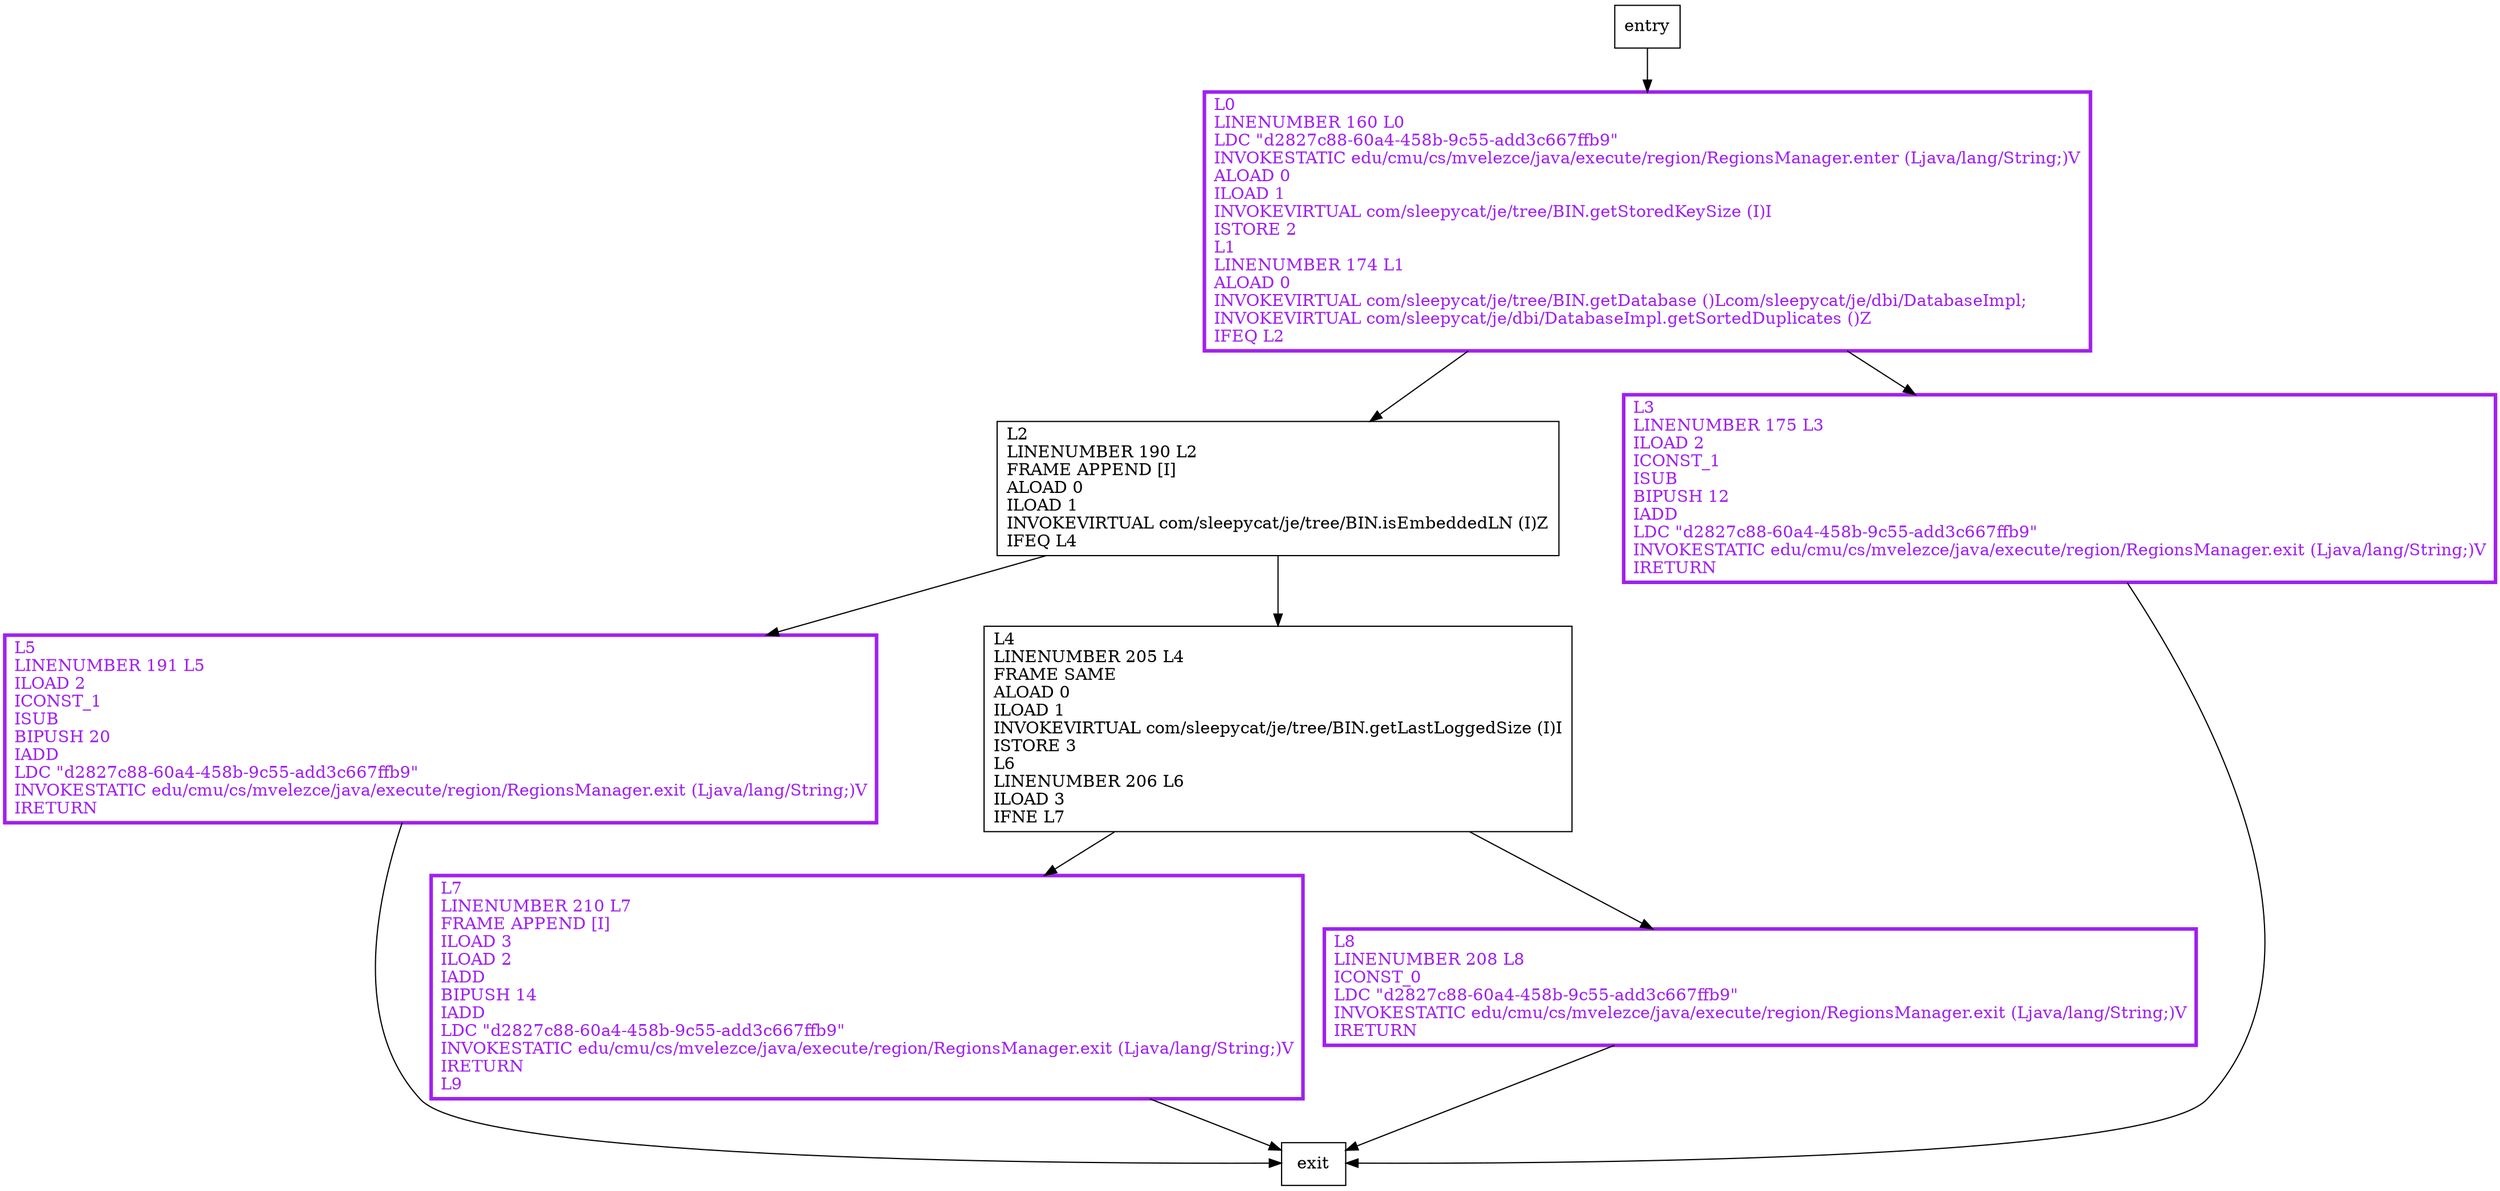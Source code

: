 digraph getStorageSize {
node [shape=record];
81858337 [label="L7\lLINENUMBER 210 L7\lFRAME APPEND [I]\lILOAD 3\lILOAD 2\lIADD\lBIPUSH 14\lIADD\lLDC \"d2827c88-60a4-458b-9c55-add3c667ffb9\"\lINVOKESTATIC edu/cmu/cs/mvelezce/java/execute/region/RegionsManager.exit (Ljava/lang/String;)V\lIRETURN\lL9\l"];
828197363 [label="L5\lLINENUMBER 191 L5\lILOAD 2\lICONST_1\lISUB\lBIPUSH 20\lIADD\lLDC \"d2827c88-60a4-458b-9c55-add3c667ffb9\"\lINVOKESTATIC edu/cmu/cs/mvelezce/java/execute/region/RegionsManager.exit (Ljava/lang/String;)V\lIRETURN\l"];
1884482707 [label="L4\lLINENUMBER 205 L4\lFRAME SAME\lALOAD 0\lILOAD 1\lINVOKEVIRTUAL com/sleepycat/je/tree/BIN.getLastLoggedSize (I)I\lISTORE 3\lL6\lLINENUMBER 206 L6\lILOAD 3\lIFNE L7\l"];
1436720527 [label="L0\lLINENUMBER 160 L0\lLDC \"d2827c88-60a4-458b-9c55-add3c667ffb9\"\lINVOKESTATIC edu/cmu/cs/mvelezce/java/execute/region/RegionsManager.enter (Ljava/lang/String;)V\lALOAD 0\lILOAD 1\lINVOKEVIRTUAL com/sleepycat/je/tree/BIN.getStoredKeySize (I)I\lISTORE 2\lL1\lLINENUMBER 174 L1\lALOAD 0\lINVOKEVIRTUAL com/sleepycat/je/tree/BIN.getDatabase ()Lcom/sleepycat/je/dbi/DatabaseImpl;\lINVOKEVIRTUAL com/sleepycat/je/dbi/DatabaseImpl.getSortedDuplicates ()Z\lIFEQ L2\l"];
1618159634 [label="L8\lLINENUMBER 208 L8\lICONST_0\lLDC \"d2827c88-60a4-458b-9c55-add3c667ffb9\"\lINVOKESTATIC edu/cmu/cs/mvelezce/java/execute/region/RegionsManager.exit (Ljava/lang/String;)V\lIRETURN\l"];
234692990 [label="L2\lLINENUMBER 190 L2\lFRAME APPEND [I]\lALOAD 0\lILOAD 1\lINVOKEVIRTUAL com/sleepycat/je/tree/BIN.isEmbeddedLN (I)Z\lIFEQ L4\l"];
935348528 [label="L3\lLINENUMBER 175 L3\lILOAD 2\lICONST_1\lISUB\lBIPUSH 12\lIADD\lLDC \"d2827c88-60a4-458b-9c55-add3c667ffb9\"\lINVOKESTATIC edu/cmu/cs/mvelezce/java/execute/region/RegionsManager.exit (Ljava/lang/String;)V\lIRETURN\l"];
entry;
exit;
entry -> 1436720527
81858337 -> exit
828197363 -> exit
1884482707 -> 81858337
1884482707 -> 1618159634
1436720527 -> 234692990
1436720527 -> 935348528
1618159634 -> exit
234692990 -> 828197363
234692990 -> 1884482707
935348528 -> exit
81858337[fontcolor="purple", penwidth=3, color="purple"];
828197363[fontcolor="purple", penwidth=3, color="purple"];
1436720527[fontcolor="purple", penwidth=3, color="purple"];
1618159634[fontcolor="purple", penwidth=3, color="purple"];
935348528[fontcolor="purple", penwidth=3, color="purple"];
}
